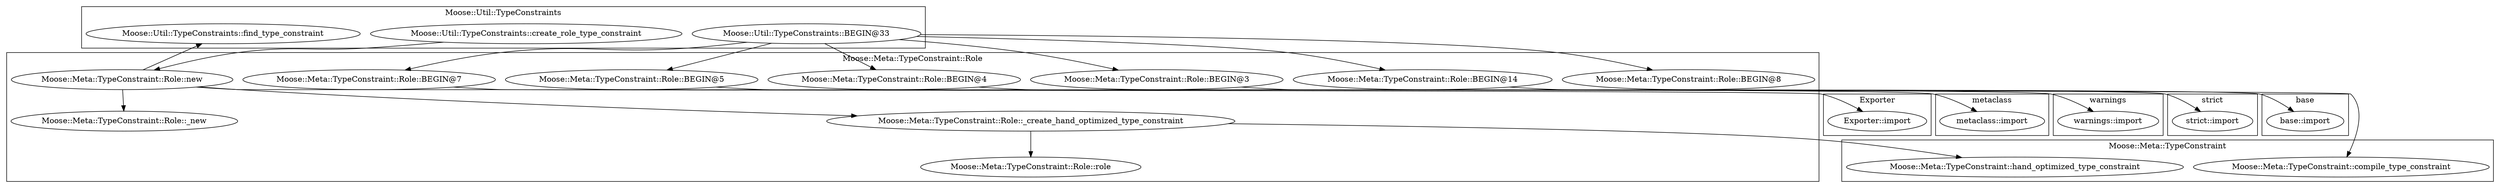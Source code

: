 digraph {
graph [overlap=false]
subgraph cluster_warnings {
	label="warnings";
	"warnings::import";
}
subgraph cluster_Moose_Util_TypeConstraints {
	label="Moose::Util::TypeConstraints";
	"Moose::Util::TypeConstraints::BEGIN@33";
	"Moose::Util::TypeConstraints::find_type_constraint";
	"Moose::Util::TypeConstraints::create_role_type_constraint";
}
subgraph cluster_metaclass {
	label="metaclass";
	"metaclass::import";
}
subgraph cluster_base {
	label="base";
	"base::import";
}
subgraph cluster_strict {
	label="strict";
	"strict::import";
}
subgraph cluster_Moose_Meta_TypeConstraint_Role {
	label="Moose::Meta::TypeConstraint::Role";
	"Moose::Meta::TypeConstraint::Role::BEGIN@7";
	"Moose::Meta::TypeConstraint::Role::BEGIN@5";
	"Moose::Meta::TypeConstraint::Role::BEGIN@8";
	"Moose::Meta::TypeConstraint::Role::_new";
	"Moose::Meta::TypeConstraint::Role::BEGIN@4";
	"Moose::Meta::TypeConstraint::Role::BEGIN@3";
	"Moose::Meta::TypeConstraint::Role::BEGIN@14";
	"Moose::Meta::TypeConstraint::Role::_create_hand_optimized_type_constraint";
	"Moose::Meta::TypeConstraint::Role::new";
	"Moose::Meta::TypeConstraint::Role::role";
}
subgraph cluster_Exporter {
	label="Exporter";
	"Exporter::import";
}
subgraph cluster_Moose_Meta_TypeConstraint {
	label="Moose::Meta::TypeConstraint";
	"Moose::Meta::TypeConstraint::compile_type_constraint";
	"Moose::Meta::TypeConstraint::hand_optimized_type_constraint";
}
"Moose::Meta::TypeConstraint::Role::new" -> "Moose::Meta::TypeConstraint::compile_type_constraint";
"Moose::Meta::TypeConstraint::Role::BEGIN@7" -> "Exporter::import";
"Moose::Meta::TypeConstraint::Role::new" -> "Moose::Util::TypeConstraints::find_type_constraint";
"Moose::Util::TypeConstraints::BEGIN@33" -> "Moose::Meta::TypeConstraint::Role::BEGIN@4";
"Moose::Meta::TypeConstraint::Role::new" -> "Moose::Meta::TypeConstraint::Role::_create_hand_optimized_type_constraint";
"Moose::Util::TypeConstraints::create_role_type_constraint" -> "Moose::Meta::TypeConstraint::Role::new";
"Moose::Util::TypeConstraints::BEGIN@33" -> "Moose::Meta::TypeConstraint::Role::BEGIN@14";
"Moose::Meta::TypeConstraint::Role::BEGIN@5" -> "metaclass::import";
"Moose::Meta::TypeConstraint::Role::_create_hand_optimized_type_constraint" -> "Moose::Meta::TypeConstraint::Role::role";
"Moose::Meta::TypeConstraint::Role::_create_hand_optimized_type_constraint" -> "Moose::Meta::TypeConstraint::hand_optimized_type_constraint";
"Moose::Meta::TypeConstraint::Role::BEGIN@14" -> "base::import";
"Moose::Meta::TypeConstraint::Role::BEGIN@4" -> "warnings::import";
"Moose::Util::TypeConstraints::BEGIN@33" -> "Moose::Meta::TypeConstraint::Role::BEGIN@8";
"Moose::Meta::TypeConstraint::Role::new" -> "Moose::Meta::TypeConstraint::Role::_new";
"Moose::Util::TypeConstraints::BEGIN@33" -> "Moose::Meta::TypeConstraint::Role::BEGIN@3";
"Moose::Util::TypeConstraints::BEGIN@33" -> "Moose::Meta::TypeConstraint::Role::BEGIN@7";
"Moose::Util::TypeConstraints::BEGIN@33" -> "Moose::Meta::TypeConstraint::Role::BEGIN@5";
"Moose::Meta::TypeConstraint::Role::BEGIN@3" -> "strict::import";
}
